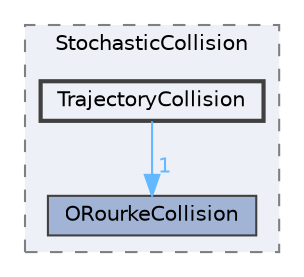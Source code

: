digraph "src/lagrangian/spray/submodels/StochasticCollision/TrajectoryCollision"
{
 // LATEX_PDF_SIZE
  bgcolor="transparent";
  edge [fontname=Helvetica,fontsize=10,labelfontname=Helvetica,labelfontsize=10];
  node [fontname=Helvetica,fontsize=10,shape=box,height=0.2,width=0.4];
  compound=true
  subgraph clusterdir_d1a3f71b50ce1a4c501cb9b210d08764 {
    graph [ bgcolor="#edf0f7", pencolor="grey50", label="StochasticCollision", fontname=Helvetica,fontsize=10 style="filled,dashed", URL="dir_d1a3f71b50ce1a4c501cb9b210d08764.html",tooltip=""]
  dir_01a2942dd95d383dccdbc857d1cde848 [label="ORourkeCollision", fillcolor="#a2b4d6", color="grey25", style="filled", URL="dir_01a2942dd95d383dccdbc857d1cde848.html",tooltip=""];
  dir_679becfa148f5c57f15091fdaeb1b946 [label="TrajectoryCollision", fillcolor="#edf0f7", color="grey25", style="filled,bold", URL="dir_679becfa148f5c57f15091fdaeb1b946.html",tooltip=""];
  }
  dir_679becfa148f5c57f15091fdaeb1b946->dir_01a2942dd95d383dccdbc857d1cde848 [headlabel="1", labeldistance=1.5 headhref="dir_004093_002719.html" href="dir_004093_002719.html" color="steelblue1" fontcolor="steelblue1"];
}
